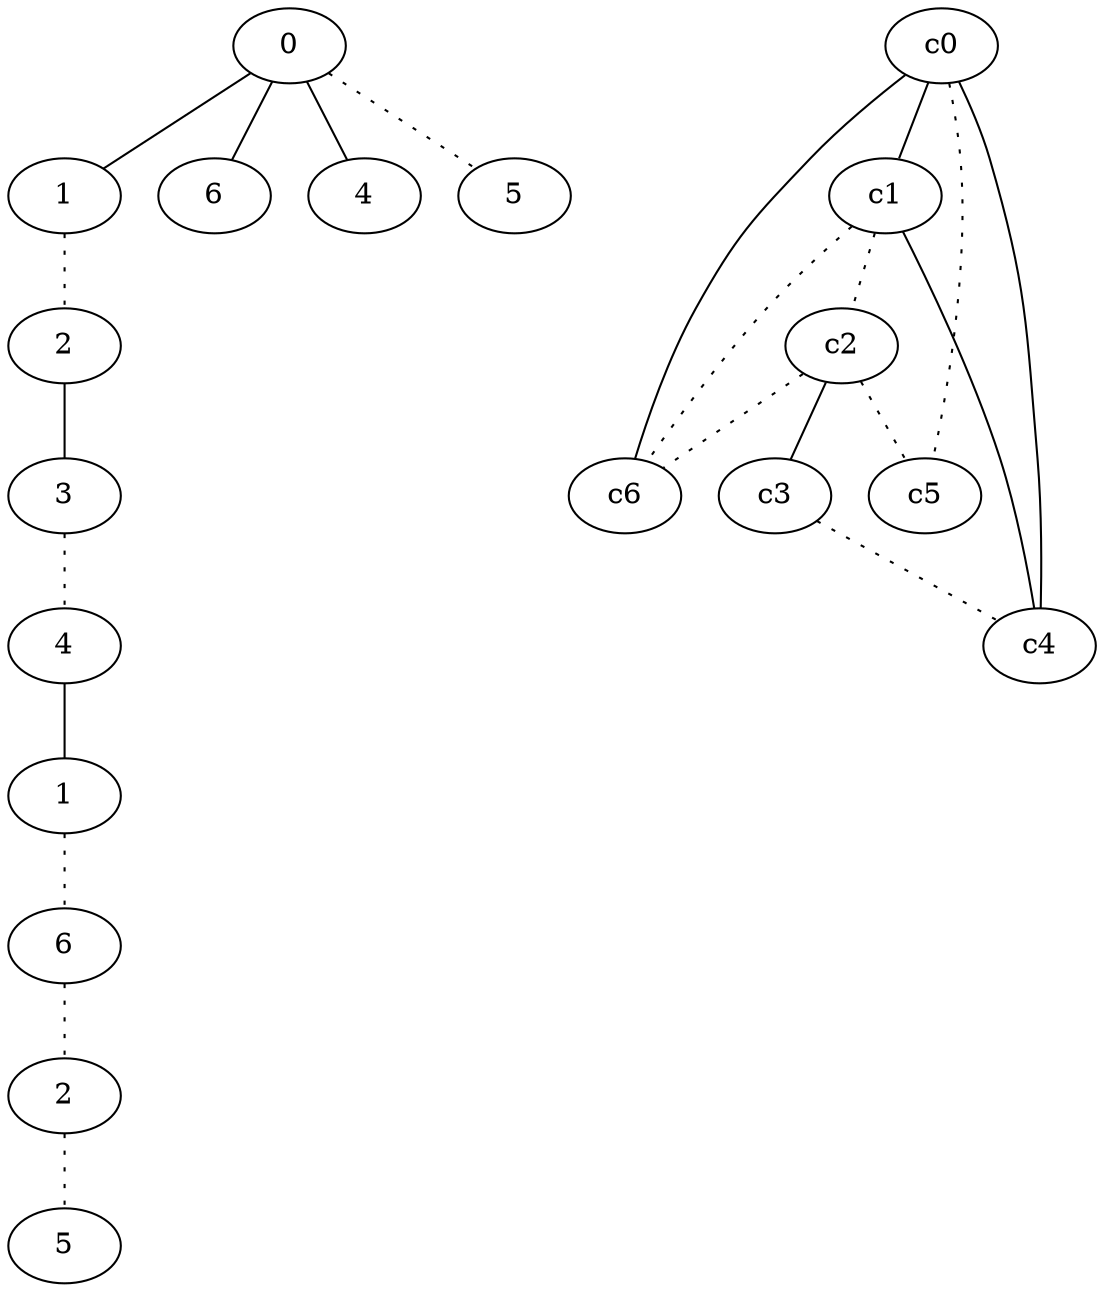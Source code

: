 graph {
a0[label=0];
a1[label=1];
a2[label=2];
a3[label=3];
a4[label=4];
a5[label=1];
a6[label=6];
a7[label=2];
a8[label=5];
a9[label=6];
a10[label=4];
a11[label=5];
a0 -- a1;
a0 -- a9;
a0 -- a10;
a0 -- a11 [style=dotted];
a1 -- a2 [style=dotted];
a2 -- a3;
a3 -- a4 [style=dotted];
a4 -- a5;
a5 -- a6 [style=dotted];
a6 -- a7 [style=dotted];
a7 -- a8 [style=dotted];
c0 -- c1;
c0 -- c4;
c0 -- c5 [style=dotted];
c0 -- c6;
c1 -- c2 [style=dotted];
c1 -- c4;
c1 -- c6 [style=dotted];
c2 -- c3;
c2 -- c5 [style=dotted];
c2 -- c6 [style=dotted];
c3 -- c4 [style=dotted];
}
